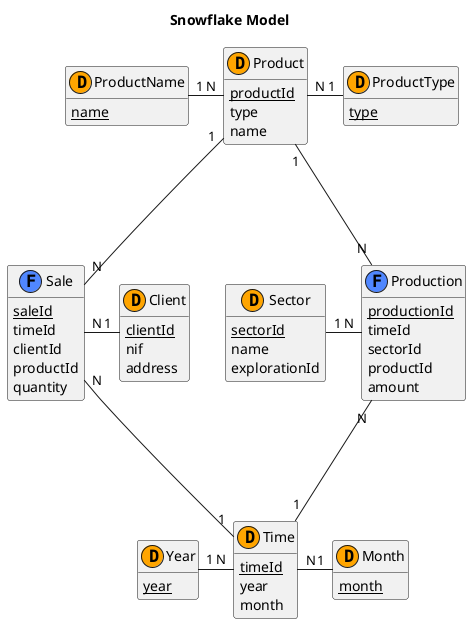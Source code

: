 @startuml
title "Snowflake Model"

skinparam linetype pol

hide methods

class Production <<(F,#5087FF)>>{
    {static}productionId
    timeId
    sectorId
    productId
    amount
}

class Sale <<(F,#5087FF)>>{
    {static} saleId
    timeId
    clientId
    productId
    quantity
}



class Time <<(D,#FFA500)>>{
    {static}timeId
    year
    month
}

class Year<<(D,#FFA500)>>{
    {static} year
}
class Month<<(D,#FFA500)>>{
    {static} month
}


class Client<<(D,#FFA500)>>{
    {static} clientId
    nif
    address
}
class Product<<(D,#FFA500)>>{
    {static} productId
    type
    name
}

class ProductName<<(D,#FFA500)>>{
    {static} name
}

class ProductType<<(D,#FFA500)>>{
    {static} type
}

class Sector<<(D,#FFA500)>>{
    {static}sectorId
    name
    explorationId
}

Production "N" -down-- "1" Time
Sale "N" -down-- "1" Time
Sale "N" -up-- "1" Product
Production "N" -up-- "1" Product

Sale "N" -right "1" Client
Production "N" -left "1" Sector

Time "N" -left "1" Year
Time "N" -right "1" Month

Product "N" -left "1" ProductName
Product "N" -right "1" ProductType




@enduml